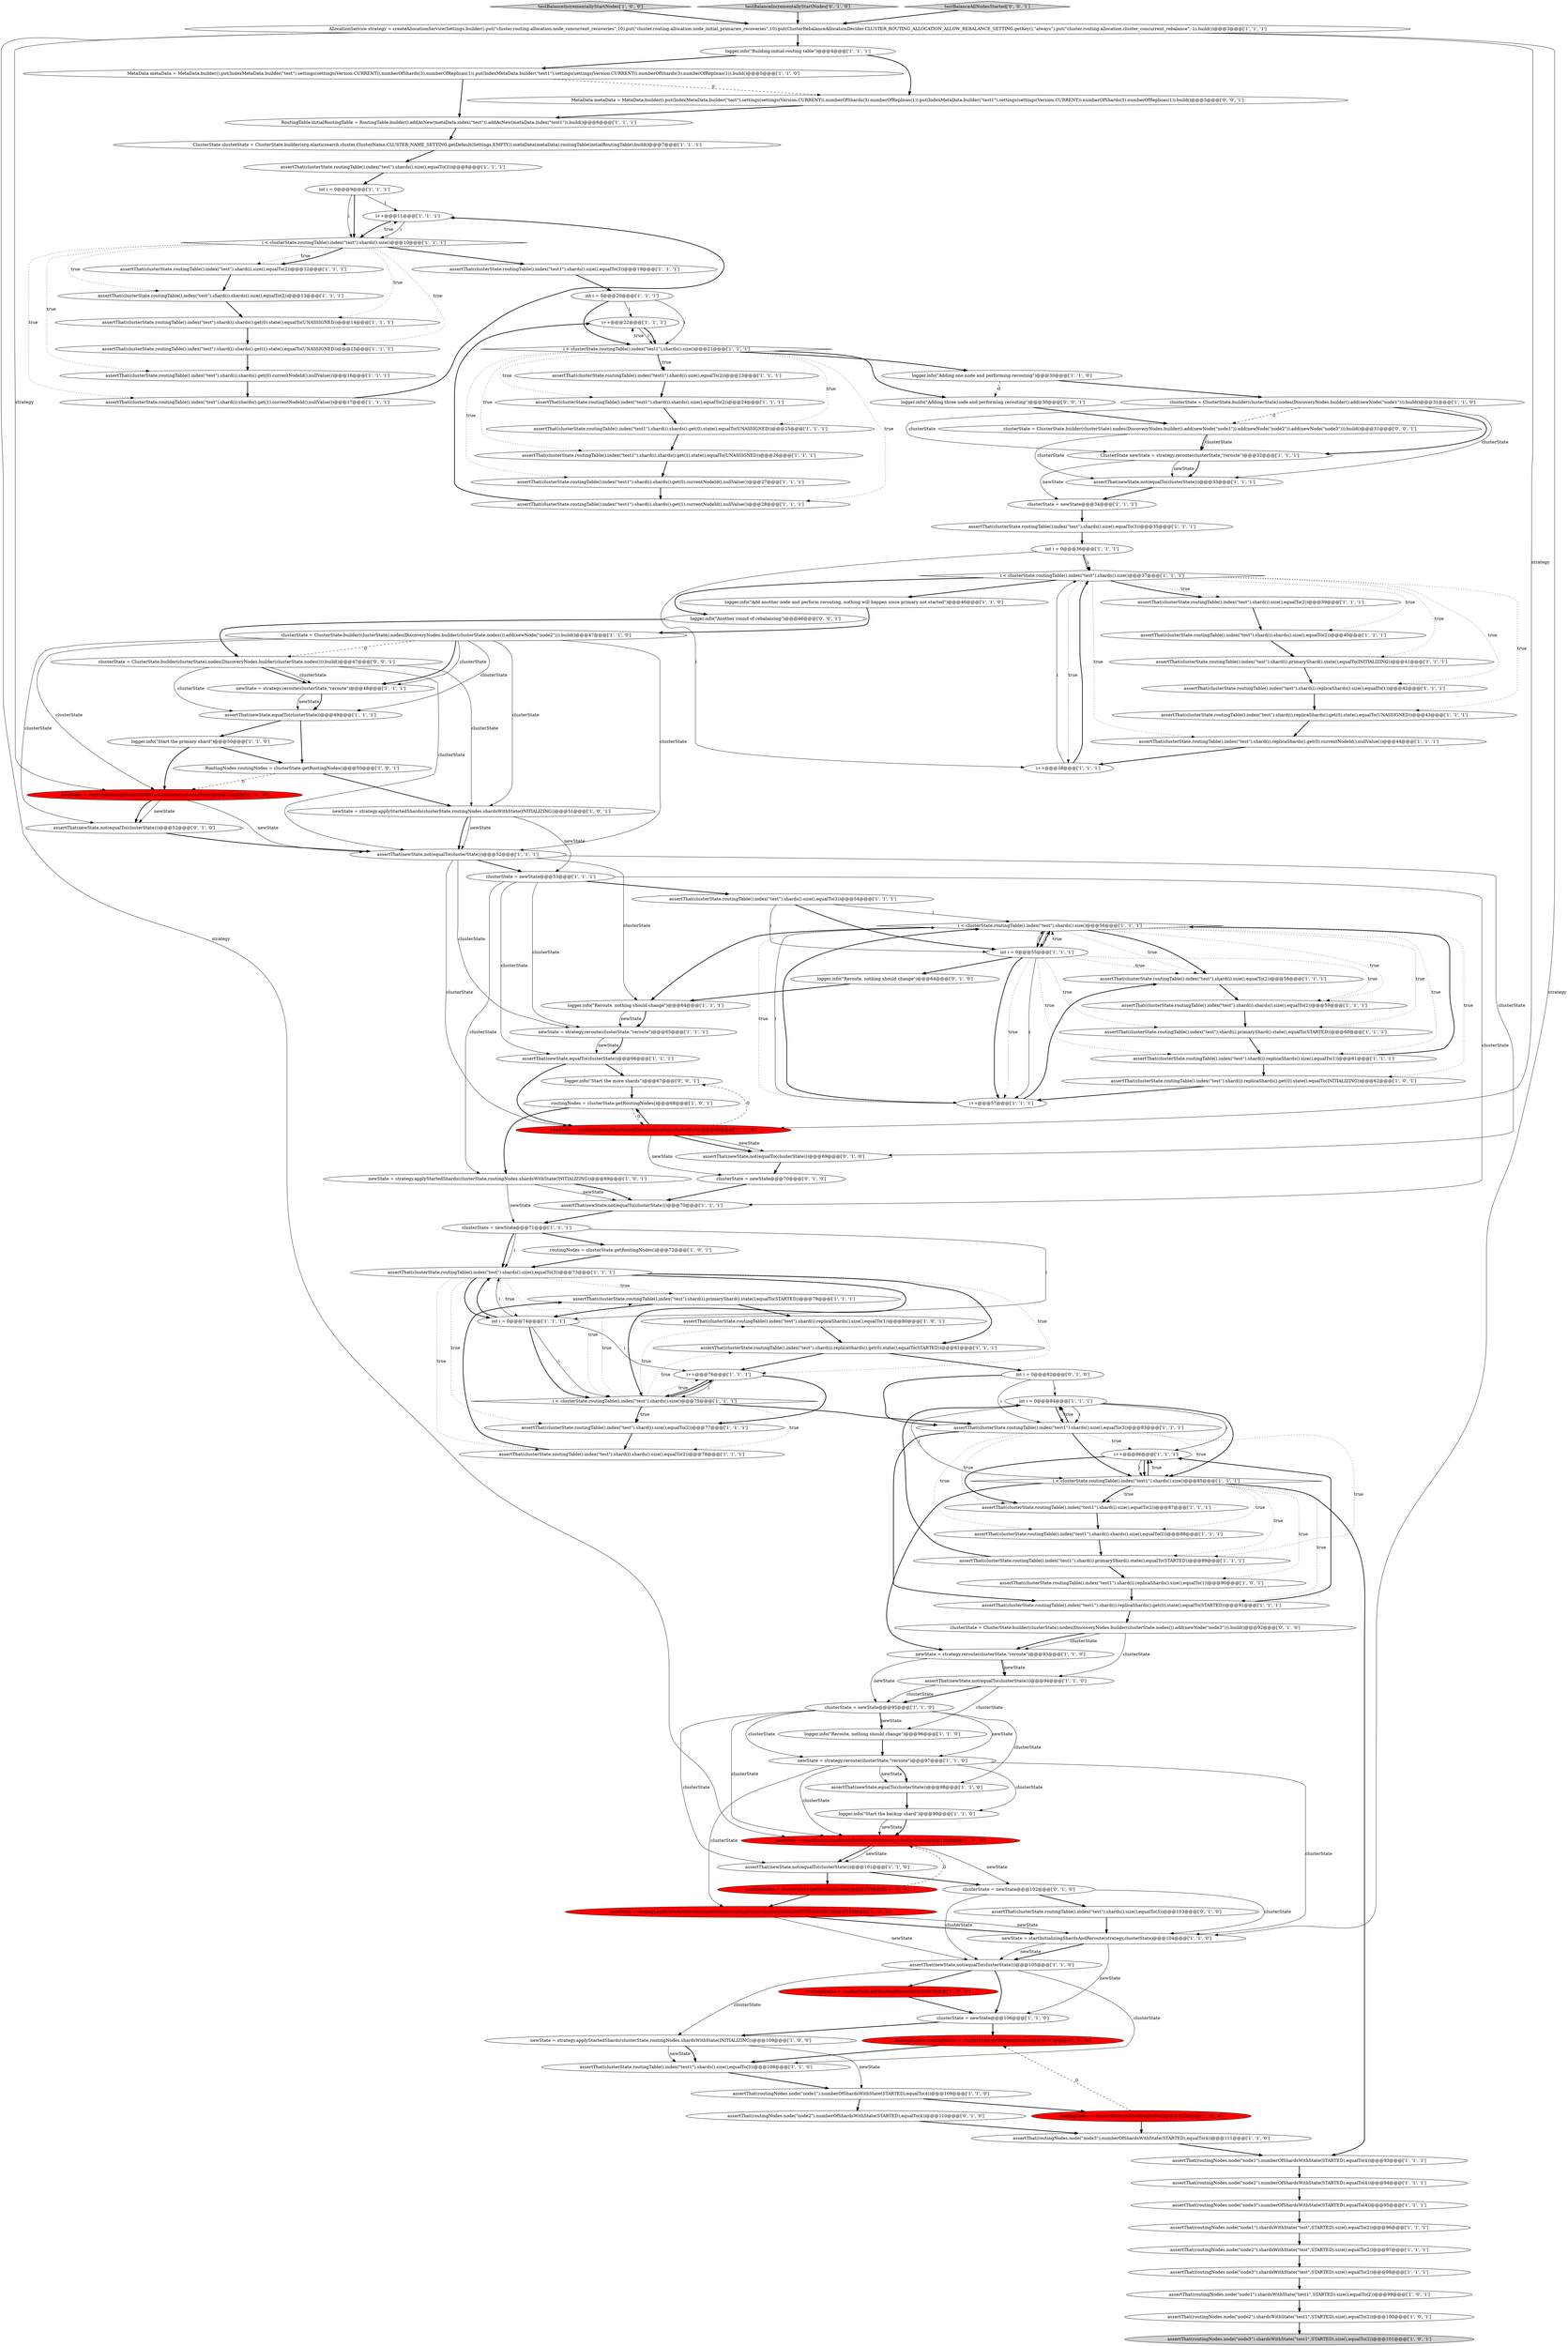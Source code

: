 digraph {
3 [style = filled, label = "i++@@@22@@@['1', '1', '1']", fillcolor = white, shape = ellipse image = "AAA0AAABBB1BBB"];
8 [style = filled, label = "assertThat(clusterState.routingTable().index(\"test1\").shard(i).size(),equalTo(2))@@@87@@@['1', '1', '1']", fillcolor = white, shape = ellipse image = "AAA0AAABBB1BBB"];
109 [style = filled, label = "assertThat(clusterState.routingTable().index(\"test1\").shards().size(),equalTo(3))@@@108@@@['1', '1', '0']", fillcolor = white, shape = ellipse image = "AAA0AAABBB1BBB"];
89 [style = filled, label = "logger.info(\"Reroute, nothing should change\")@@@64@@@['1', '1', '1']", fillcolor = white, shape = ellipse image = "AAA0AAABBB1BBB"];
68 [style = filled, label = "assertThat(clusterState.routingTable().index(\"test\").shards().size(),equalTo(3))@@@8@@@['1', '1', '1']", fillcolor = white, shape = ellipse image = "AAA0AAABBB1BBB"];
63 [style = filled, label = "assertThat(clusterState.routingTable().index(\"test1\").shard(i).shards().size(),equalTo(2))@@@88@@@['1', '1', '1']", fillcolor = white, shape = ellipse image = "AAA0AAABBB1BBB"];
28 [style = filled, label = "assertThat(clusterState.routingTable().index(\"test\").shard(i).primaryShard().state(),equalTo(STARTED))@@@79@@@['1', '1', '1']", fillcolor = white, shape = ellipse image = "AAA0AAABBB1BBB"];
70 [style = filled, label = "assertThat(routingNodes.node(\"node3\").numberOfShardsWithState(STARTED),equalTo(4))@@@111@@@['1', '1', '0']", fillcolor = white, shape = ellipse image = "AAA0AAABBB1BBB"];
79 [style = filled, label = "assertThat(clusterState.routingTable().index(\"test1\").shard(i).shards().get(0).currentNodeId(),nullValue())@@@27@@@['1', '1', '1']", fillcolor = white, shape = ellipse image = "AAA0AAABBB1BBB"];
87 [style = filled, label = "assertThat(routingNodes.node(\"node2\").shardsWithState(\"test\",STARTED).size(),equalTo(2))@@@97@@@['1', '1', '1']", fillcolor = white, shape = ellipse image = "AAA0AAABBB1BBB"];
82 [style = filled, label = "clusterState = ClusterState.builder(clusterState).nodes(DiscoveryNodes.builder(clusterState.nodes()).add(newNode(\"node2\"))).build()@@@47@@@['1', '1', '0']", fillcolor = white, shape = ellipse image = "AAA0AAABBB1BBB"];
47 [style = filled, label = "i < clusterState.routingTable().index(\"test1\").shards().size()@@@21@@@['1', '1', '1']", fillcolor = white, shape = diamond image = "AAA0AAABBB1BBB"];
49 [style = filled, label = "assertThat(clusterState.routingTable().index(\"test\").shard(i).size(),equalTo(2))@@@58@@@['1', '1', '1']", fillcolor = white, shape = ellipse image = "AAA0AAABBB1BBB"];
18 [style = filled, label = "newState = strategy.reroute(clusterState,\"reroute\")@@@48@@@['1', '1', '1']", fillcolor = white, shape = ellipse image = "AAA0AAABBB1BBB"];
88 [style = filled, label = "AllocationService strategy = createAllocationService(Settings.builder().put(\"cluster.routing.allocation.node_concurrent_recoveries\",10).put(\"cluster.routing.allocation.node_initial_primaries_recoveries\",10).put(ClusterRebalanceAllocationDecider.CLUSTER_ROUTING_ALLOCATION_ALLOW_REBALANCE_SETTING.getKey(),\"always\").put(\"cluster.routing.allocation.cluster_concurrent_rebalance\",-1).build())@@@3@@@['1', '1', '1']", fillcolor = white, shape = ellipse image = "AAA0AAABBB1BBB"];
129 [style = filled, label = "logger.info(\"Adding three node and performing rerouting\")@@@30@@@['0', '0', '1']", fillcolor = white, shape = ellipse image = "AAA0AAABBB3BBB"];
24 [style = filled, label = "RoutingTable initialRoutingTable = RoutingTable.builder().addAsNew(metaData.index(\"test\")).addAsNew(metaData.index(\"test1\")).build()@@@6@@@['1', '1', '1']", fillcolor = white, shape = ellipse image = "AAA0AAABBB1BBB"];
113 [style = filled, label = "assertThat(clusterState.routingTable().index(\"test1\").shard(i).replicaShards().get(0).state(),equalTo(STARTED))@@@91@@@['1', '1', '1']", fillcolor = white, shape = ellipse image = "AAA0AAABBB1BBB"];
115 [style = filled, label = "assertThat(clusterState.routingTable().index(\"test\").shards().size(),equalTo(3))@@@103@@@['0', '1', '0']", fillcolor = white, shape = ellipse image = "AAA0AAABBB2BBB"];
11 [style = filled, label = "testBalanceIncrementallyStartNodes['1', '0', '0']", fillcolor = lightgray, shape = diamond image = "AAA0AAABBB1BBB"];
121 [style = filled, label = "int i = 0@@@82@@@['0', '1', '0']", fillcolor = white, shape = ellipse image = "AAA0AAABBB2BBB"];
127 [style = filled, label = "MetaData metaData = MetaData.builder().put(IndexMetaData.builder(\"test\").settings(settings(Version.CURRENT)).numberOfShards(3).numberOfReplicas(1)).put(IndexMetaData.builder(\"test1\").settings(settings(Version.CURRENT)).numberOfShards(3).numberOfReplicas(1)).build()@@@5@@@['0', '0', '1']", fillcolor = white, shape = ellipse image = "AAA0AAABBB3BBB"];
67 [style = filled, label = "i < clusterState.routingTable().index(\"test\").shards().size()@@@37@@@['1', '1', '1']", fillcolor = white, shape = diamond image = "AAA0AAABBB1BBB"];
117 [style = filled, label = "clusterState = ClusterState.builder(clusterState).nodes(DiscoveryNodes.builder(clusterState.nodes()).add(newNode(\"node3\"))).build()@@@92@@@['0', '1', '0']", fillcolor = white, shape = ellipse image = "AAA0AAABBB2BBB"];
76 [style = filled, label = "RoutingNodes routingNodes = clusterState.getRoutingNodes()@@@50@@@['1', '0', '1']", fillcolor = white, shape = ellipse image = "AAA0AAABBB1BBB"];
61 [style = filled, label = "clusterState = newState@@@34@@@['1', '1', '1']", fillcolor = white, shape = ellipse image = "AAA0AAABBB1BBB"];
83 [style = filled, label = "assertThat(clusterState.routingTable().index(\"test\").shard(i).replicaShards().get(0).currentNodeId(),nullValue())@@@44@@@['1', '1', '1']", fillcolor = white, shape = ellipse image = "AAA0AAABBB1BBB"];
81 [style = filled, label = "assertThat(routingNodes.node(\"node3\").shardsWithState(\"test1\",STARTED).size(),equalTo(2))@@@101@@@['1', '0', '1']", fillcolor = lightgray, shape = ellipse image = "AAA0AAABBB1BBB"];
53 [style = filled, label = "assertThat(newState,not(equalTo(clusterState)))@@@33@@@['1', '1', '1']", fillcolor = white, shape = ellipse image = "AAA0AAABBB1BBB"];
14 [style = filled, label = "assertThat(clusterState.routingTable().index(\"test\").shard(i).replicaShards().get(0).state(),equalTo(STARTED))@@@81@@@['1', '1', '1']", fillcolor = white, shape = ellipse image = "AAA0AAABBB1BBB"];
119 [style = filled, label = "assertThat(newState,not(equalTo(clusterState)))@@@52@@@['0', '1', '0']", fillcolor = white, shape = ellipse image = "AAA0AAABBB2BBB"];
26 [style = filled, label = "newState = strategy.reroute(clusterState,\"reroute\")@@@97@@@['1', '1', '0']", fillcolor = white, shape = ellipse image = "AAA0AAABBB1BBB"];
123 [style = filled, label = "logger.info(\"Reroute, nothing should change\")@@@64@@@['0', '1', '0']", fillcolor = white, shape = ellipse image = "AAA0AAABBB2BBB"];
65 [style = filled, label = "routingNodes = clusterState.getRoutingNodes()@@@107@@@['1', '0', '0']", fillcolor = red, shape = ellipse image = "AAA1AAABBB1BBB"];
92 [style = filled, label = "assertThat(routingNodes.node(\"node1\").shardsWithState(\"test\",STARTED).size(),equalTo(2))@@@96@@@['1', '1', '1']", fillcolor = white, shape = ellipse image = "AAA0AAABBB1BBB"];
60 [style = filled, label = "routingNodes = clusterState.getRoutingNodes()@@@68@@@['1', '0', '1']", fillcolor = white, shape = ellipse image = "AAA0AAABBB1BBB"];
39 [style = filled, label = "newState = strategy.applyStartedShards(clusterState,routingNodes.shardsWithState(INITIALIZING))@@@104@@@['1', '0', '0']", fillcolor = red, shape = ellipse image = "AAA1AAABBB1BBB"];
36 [style = filled, label = "assertThat(newState,not(equalTo(clusterState)))@@@101@@@['1', '1', '0']", fillcolor = white, shape = ellipse image = "AAA0AAABBB1BBB"];
96 [style = filled, label = "newState = startInitializingShardsAndReroute(strategy,clusterState)@@@104@@@['1', '1', '0']", fillcolor = white, shape = ellipse image = "AAA0AAABBB1BBB"];
5 [style = filled, label = "i++@@@86@@@['1', '1', '1']", fillcolor = white, shape = ellipse image = "AAA0AAABBB1BBB"];
12 [style = filled, label = "assertThat(routingNodes.node(\"node2\").numberOfShardsWithState(STARTED),equalTo(4))@@@94@@@['1', '1', '1']", fillcolor = white, shape = ellipse image = "AAA0AAABBB1BBB"];
106 [style = filled, label = "i++@@@11@@@['1', '1', '1']", fillcolor = white, shape = ellipse image = "AAA0AAABBB1BBB"];
59 [style = filled, label = "assertThat(clusterState.routingTable().index(\"test\").shard(i).primaryShard().state(),equalTo(STARTED))@@@60@@@['1', '1', '1']", fillcolor = white, shape = ellipse image = "AAA0AAABBB1BBB"];
64 [style = filled, label = "assertThat(clusterState.routingTable().index(\"test\").shard(i).shards().size(),equalTo(2))@@@13@@@['1', '1', '1']", fillcolor = white, shape = ellipse image = "AAA0AAABBB1BBB"];
73 [style = filled, label = "assertThat(clusterState.routingTable().index(\"test\").shard(i).shards().size(),equalTo(2))@@@59@@@['1', '1', '1']", fillcolor = white, shape = ellipse image = "AAA0AAABBB1BBB"];
9 [style = filled, label = "clusterState = newState@@@106@@@['1', '1', '0']", fillcolor = white, shape = ellipse image = "AAA0AAABBB1BBB"];
29 [style = filled, label = "assertThat(clusterState.routingTable().index(\"test1\").shard(i).primaryShard().state(),equalTo(STARTED))@@@89@@@['1', '1', '1']", fillcolor = white, shape = ellipse image = "AAA0AAABBB1BBB"];
41 [style = filled, label = "assertThat(newState,not(equalTo(clusterState)))@@@70@@@['1', '1', '1']", fillcolor = white, shape = ellipse image = "AAA0AAABBB1BBB"];
10 [style = filled, label = "assertThat(newState,equalTo(clusterState))@@@98@@@['1', '1', '0']", fillcolor = white, shape = ellipse image = "AAA0AAABBB1BBB"];
20 [style = filled, label = "newState = strategy.reroute(clusterState,\"reroute\")@@@65@@@['1', '1', '1']", fillcolor = white, shape = ellipse image = "AAA0AAABBB1BBB"];
31 [style = filled, label = "i++@@@38@@@['1', '1', '1']", fillcolor = white, shape = ellipse image = "AAA0AAABBB1BBB"];
107 [style = filled, label = "assertThat(routingNodes.node(\"node1\").numberOfShardsWithState(STARTED),equalTo(4))@@@93@@@['1', '1', '1']", fillcolor = white, shape = ellipse image = "AAA0AAABBB1BBB"];
6 [style = filled, label = "assertThat(routingNodes.node(\"node1\").shardsWithState(\"test1\",STARTED).size(),equalTo(2))@@@99@@@['1', '0', '1']", fillcolor = white, shape = ellipse image = "AAA0AAABBB1BBB"];
32 [style = filled, label = "i++@@@57@@@['1', '1', '1']", fillcolor = white, shape = ellipse image = "AAA0AAABBB1BBB"];
21 [style = filled, label = "assertThat(clusterState.routingTable().index(\"test\").shard(i).shards().get(0).currentNodeId(),nullValue())@@@16@@@['1', '1', '1']", fillcolor = white, shape = ellipse image = "AAA0AAABBB1BBB"];
101 [style = filled, label = "i++@@@76@@@['1', '1', '1']", fillcolor = white, shape = ellipse image = "AAA0AAABBB1BBB"];
48 [style = filled, label = "ClusterState clusterState = ClusterState.builder(org.elasticsearch.cluster.ClusterName.CLUSTER_NAME_SETTING.getDefault(Settings.EMPTY)).metaData(metaData).routingTable(initialRoutingTable).build()@@@7@@@['1', '1', '1']", fillcolor = white, shape = ellipse image = "AAA0AAABBB1BBB"];
114 [style = filled, label = "assertThat(clusterState.routingTable().index(\"test\").shard(i).replicaShards().get(0).state(),equalTo(INITIALIZING))@@@62@@@['1', '0', '1']", fillcolor = white, shape = ellipse image = "AAA0AAABBB1BBB"];
74 [style = filled, label = "newState = strategy.applyStartedShards(clusterState,routingNodes.shardsWithState(INITIALIZING))@@@69@@@['1', '0', '1']", fillcolor = white, shape = ellipse image = "AAA0AAABBB1BBB"];
110 [style = filled, label = "assertThat(newState,equalTo(clusterState))@@@66@@@['1', '1', '1']", fillcolor = white, shape = ellipse image = "AAA0AAABBB1BBB"];
91 [style = filled, label = "assertThat(clusterState.routingTable().index(\"test1\").shard(i).shards().size(),equalTo(2))@@@24@@@['1', '1', '1']", fillcolor = white, shape = ellipse image = "AAA0AAABBB1BBB"];
124 [style = filled, label = "assertThat(routingNodes.node(\"node2\").numberOfShardsWithState(STARTED),equalTo(4))@@@110@@@['0', '1', '0']", fillcolor = white, shape = ellipse image = "AAA0AAABBB2BBB"];
98 [style = filled, label = "assertThat(clusterState.routingTable().index(\"test1\").shard(i).shards().get(1).state(),equalTo(UNASSIGNED))@@@26@@@['1', '1', '1']", fillcolor = white, shape = ellipse image = "AAA0AAABBB1BBB"];
120 [style = filled, label = "testBalanceIncrementallyStartNodes['0', '1', '0']", fillcolor = lightgray, shape = diamond image = "AAA0AAABBB2BBB"];
86 [style = filled, label = "assertThat(clusterState.routingTable().index(\"test\").shard(i).replicaShards().size(),equalTo(1))@@@80@@@['1', '0', '1']", fillcolor = white, shape = ellipse image = "AAA0AAABBB1BBB"];
128 [style = filled, label = "clusterState = ClusterState.builder(clusterState).nodes(DiscoveryNodes.builder(clusterState.nodes())).build()@@@47@@@['0', '0', '1']", fillcolor = white, shape = ellipse image = "AAA0AAABBB3BBB"];
133 [style = filled, label = "clusterState = ClusterState.builder(clusterState).nodes(DiscoveryNodes.builder().add(newNode(\"node1\")).add(newNode(\"node2\")).add(newNode(\"node3\"))).build()@@@31@@@['0', '0', '1']", fillcolor = white, shape = ellipse image = "AAA0AAABBB3BBB"];
78 [style = filled, label = "assertThat(clusterState.routingTable().index(\"test1\").shards().size(),equalTo(3))@@@19@@@['1', '1', '1']", fillcolor = white, shape = ellipse image = "AAA0AAABBB1BBB"];
22 [style = filled, label = "assertThat(clusterState.routingTable().index(\"test\").shard(i).primaryShard().state(),equalTo(INITIALIZING))@@@41@@@['1', '1', '1']", fillcolor = white, shape = ellipse image = "AAA0AAABBB1BBB"];
55 [style = filled, label = "clusterState = newState@@@71@@@['1', '1', '1']", fillcolor = white, shape = ellipse image = "AAA0AAABBB1BBB"];
2 [style = filled, label = "assertThat(clusterState.routingTable().index(\"test\").shard(i).shards().get(0).state(),equalTo(UNASSIGNED))@@@14@@@['1', '1', '1']", fillcolor = white, shape = ellipse image = "AAA0AAABBB1BBB"];
100 [style = filled, label = "i < clusterState.routingTable().index(\"test1\").shards().size()@@@85@@@['1', '1', '1']", fillcolor = white, shape = diamond image = "AAA0AAABBB1BBB"];
102 [style = filled, label = "routingNodes = clusterState.getRoutingNodes()@@@103@@@['1', '0', '0']", fillcolor = red, shape = ellipse image = "AAA1AAABBB1BBB"];
122 [style = filled, label = "assertThat(newState,not(equalTo(clusterState)))@@@69@@@['0', '1', '0']", fillcolor = white, shape = ellipse image = "AAA0AAABBB2BBB"];
56 [style = filled, label = "assertThat(clusterState.routingTable().index(\"test\").shard(i).replicaShards().get(0).state(),equalTo(UNASSIGNED))@@@43@@@['1', '1', '1']", fillcolor = white, shape = ellipse image = "AAA0AAABBB1BBB"];
25 [style = filled, label = "ClusterState newState = strategy.reroute(clusterState,\"reroute\")@@@32@@@['1', '1', '1']", fillcolor = white, shape = ellipse image = "AAA0AAABBB1BBB"];
94 [style = filled, label = "logger.info(\"Start the primary shard\")@@@50@@@['1', '1', '0']", fillcolor = white, shape = ellipse image = "AAA0AAABBB1BBB"];
108 [style = filled, label = "assertThat(clusterState.routingTable().index(\"test\").shard(i).shards().size(),equalTo(2))@@@40@@@['1', '1', '1']", fillcolor = white, shape = ellipse image = "AAA0AAABBB1BBB"];
130 [style = filled, label = "logger.info(\"Another round of rebalancing\")@@@46@@@['0', '0', '1']", fillcolor = white, shape = ellipse image = "AAA0AAABBB3BBB"];
69 [style = filled, label = "clusterState = newState@@@95@@@['1', '1', '0']", fillcolor = white, shape = ellipse image = "AAA0AAABBB1BBB"];
85 [style = filled, label = "newState = strategy.applyStartedShards(clusterState,routingNodes.shardsWithState(INITIALIZING))@@@51@@@['1', '0', '1']", fillcolor = white, shape = ellipse image = "AAA0AAABBB1BBB"];
30 [style = filled, label = "assertThat(routingNodes.node(\"node3\").numberOfShardsWithState(STARTED),equalTo(4))@@@95@@@['1', '1', '1']", fillcolor = white, shape = ellipse image = "AAA0AAABBB1BBB"];
77 [style = filled, label = "int i = 0@@@36@@@['1', '1', '1']", fillcolor = white, shape = ellipse image = "AAA0AAABBB1BBB"];
80 [style = filled, label = "assertThat(clusterState.routingTable().index(\"test\").shards().size(),equalTo(3))@@@73@@@['1', '1', '1']", fillcolor = white, shape = ellipse image = "AAA0AAABBB1BBB"];
131 [style = filled, label = "logger.info(\"Start the more shards\")@@@67@@@['0', '0', '1']", fillcolor = white, shape = ellipse image = "AAA0AAABBB3BBB"];
15 [style = filled, label = "routingNodes = clusterState.getRoutingNodes()@@@72@@@['1', '0', '1']", fillcolor = white, shape = ellipse image = "AAA0AAABBB1BBB"];
99 [style = filled, label = "MetaData metaData = MetaData.builder().put(IndexMetaData.builder(\"test\").settings(settings(Version.CURRENT)).numberOfShards(3).numberOfReplicas(1)).put(IndexMetaData.builder(\"test1\").settings(settings(Version.CURRENT)).numberOfShards(3).numberOfReplicas(1)).build()@@@5@@@['1', '1', '0']", fillcolor = white, shape = ellipse image = "AAA0AAABBB1BBB"];
7 [style = filled, label = "logger.info(\"Start the backup shard\")@@@99@@@['1', '1', '0']", fillcolor = white, shape = ellipse image = "AAA0AAABBB1BBB"];
57 [style = filled, label = "assertThat(newState,equalTo(clusterState))@@@49@@@['1', '1', '1']", fillcolor = white, shape = ellipse image = "AAA0AAABBB1BBB"];
45 [style = filled, label = "assertThat(clusterState.routingTable().index(\"test\").shard(i).replicaShards().size(),equalTo(1))@@@42@@@['1', '1', '1']", fillcolor = white, shape = ellipse image = "AAA0AAABBB1BBB"];
126 [style = filled, label = "clusterState = newState@@@102@@@['0', '1', '0']", fillcolor = white, shape = ellipse image = "AAA0AAABBB2BBB"];
132 [style = filled, label = "testBalanceAllNodesStarted['0', '0', '1']", fillcolor = lightgray, shape = diamond image = "AAA0AAABBB3BBB"];
50 [style = filled, label = "int i = 0@@@84@@@['1', '1', '1']", fillcolor = white, shape = ellipse image = "AAA0AAABBB1BBB"];
103 [style = filled, label = "int i = 0@@@74@@@['1', '1', '1']", fillcolor = white, shape = ellipse image = "AAA0AAABBB1BBB"];
95 [style = filled, label = "assertThat(clusterState.routingTable().index(\"test1\").shard(i).replicaShards().size(),equalTo(1))@@@90@@@['1', '0', '1']", fillcolor = white, shape = ellipse image = "AAA0AAABBB1BBB"];
13 [style = filled, label = "assertThat(routingNodes.node(\"node2\").shardsWithState(\"test1\",STARTED).size(),equalTo(2))@@@100@@@['1', '0', '1']", fillcolor = white, shape = ellipse image = "AAA0AAABBB1BBB"];
4 [style = filled, label = "logger.info(\"Reroute, nothing should change\")@@@96@@@['1', '1', '0']", fillcolor = white, shape = ellipse image = "AAA0AAABBB1BBB"];
112 [style = filled, label = "assertThat(newState,not(equalTo(clusterState)))@@@52@@@['1', '1', '1']", fillcolor = white, shape = ellipse image = "AAA0AAABBB1BBB"];
0 [style = filled, label = "assertThat(clusterState.routingTable().index(\"test\").shard(i).size(),equalTo(2))@@@12@@@['1', '1', '1']", fillcolor = white, shape = ellipse image = "AAA0AAABBB1BBB"];
116 [style = filled, label = "newState = startInitializingShardsAndReroute(strategy,clusterState)@@@51@@@['0', '1', '0']", fillcolor = red, shape = ellipse image = "AAA1AAABBB2BBB"];
38 [style = filled, label = "assertThat(clusterState.routingTable().index(\"test\").shard(i).shards().size(),equalTo(2))@@@78@@@['1', '1', '1']", fillcolor = white, shape = ellipse image = "AAA0AAABBB1BBB"];
111 [style = filled, label = "assertThat(clusterState.routingTable().index(\"test1\").shards().size(),equalTo(3))@@@83@@@['1', '1', '1']", fillcolor = white, shape = ellipse image = "AAA0AAABBB1BBB"];
44 [style = filled, label = "assertThat(clusterState.routingTable().index(\"test1\").shard(i).shards().get(0).state(),equalTo(UNASSIGNED))@@@25@@@['1', '1', '1']", fillcolor = white, shape = ellipse image = "AAA0AAABBB1BBB"];
72 [style = filled, label = "assertThat(newState,not(equalTo(clusterState)))@@@94@@@['1', '1', '0']", fillcolor = white, shape = ellipse image = "AAA0AAABBB1BBB"];
75 [style = filled, label = "assertThat(clusterState.routingTable().index(\"test\").shard(i).size(),equalTo(2))@@@77@@@['1', '1', '1']", fillcolor = white, shape = ellipse image = "AAA0AAABBB1BBB"];
104 [style = filled, label = "clusterState = newState@@@53@@@['1', '1', '1']", fillcolor = white, shape = ellipse image = "AAA0AAABBB1BBB"];
34 [style = filled, label = "logger.info(\"Building initial routing table\")@@@4@@@['1', '1', '1']", fillcolor = white, shape = ellipse image = "AAA0AAABBB1BBB"];
84 [style = filled, label = "newState = strategy.reroute(clusterState,\"reroute\")@@@93@@@['1', '1', '0']", fillcolor = white, shape = ellipse image = "AAA0AAABBB1BBB"];
118 [style = filled, label = "RoutingNodes routingNodes = clusterState.getRoutingNodes()@@@107@@@['0', '1', '0']", fillcolor = red, shape = ellipse image = "AAA1AAABBB2BBB"];
90 [style = filled, label = "newState = startInitializingShardsAndReroute(strategy,clusterState)@@@100@@@['1', '1', '0']", fillcolor = red, shape = ellipse image = "AAA1AAABBB1BBB"];
52 [style = filled, label = "assertThat(newState,not(equalTo(clusterState)))@@@105@@@['1', '1', '0']", fillcolor = white, shape = ellipse image = "AAA0AAABBB1BBB"];
37 [style = filled, label = "assertThat(clusterState.routingTable().index(\"test\").shards().size(),equalTo(3))@@@54@@@['1', '1', '1']", fillcolor = white, shape = ellipse image = "AAA0AAABBB1BBB"];
105 [style = filled, label = "clusterState = ClusterState.builder(clusterState).nodes(DiscoveryNodes.builder().add(newNode(\"node1\"))).build()@@@31@@@['1', '1', '0']", fillcolor = white, shape = ellipse image = "AAA0AAABBB1BBB"];
93 [style = filled, label = "logger.info(\"Adding one node and performing rerouting\")@@@30@@@['1', '1', '0']", fillcolor = white, shape = ellipse image = "AAA0AAABBB1BBB"];
51 [style = filled, label = "assertThat(routingNodes.node(\"node3\").shardsWithState(\"test\",STARTED).size(),equalTo(2))@@@98@@@['1', '1', '1']", fillcolor = white, shape = ellipse image = "AAA0AAABBB1BBB"];
35 [style = filled, label = "assertThat(clusterState.routingTable().index(\"test1\").shard(i).size(),equalTo(2))@@@23@@@['1', '1', '1']", fillcolor = white, shape = ellipse image = "AAA0AAABBB1BBB"];
43 [style = filled, label = "i < clusterState.routingTable().index(\"test\").shards().size()@@@56@@@['1', '1', '1']", fillcolor = white, shape = diamond image = "AAA0AAABBB1BBB"];
46 [style = filled, label = "int i = 0@@@20@@@['1', '1', '1']", fillcolor = white, shape = ellipse image = "AAA0AAABBB1BBB"];
40 [style = filled, label = "assertThat(clusterState.routingTable().index(\"test1\").shard(i).shards().get(1).currentNodeId(),nullValue())@@@28@@@['1', '1', '1']", fillcolor = white, shape = ellipse image = "AAA0AAABBB1BBB"];
62 [style = filled, label = "assertThat(clusterState.routingTable().index(\"test\").shard(i).shards().get(1).state(),equalTo(UNASSIGNED))@@@15@@@['1', '1', '1']", fillcolor = white, shape = ellipse image = "AAA0AAABBB1BBB"];
27 [style = filled, label = "assertThat(clusterState.routingTable().index(\"test\").shard(i).replicaShards().size(),equalTo(1))@@@61@@@['1', '1', '1']", fillcolor = white, shape = ellipse image = "AAA0AAABBB1BBB"];
97 [style = filled, label = "routingNodes = clusterState.getRoutingNodes()@@@112@@@['1', '0', '0']", fillcolor = red, shape = ellipse image = "AAA1AAABBB1BBB"];
19 [style = filled, label = "assertThat(clusterState.routingTable().index(\"test\").shard(i).shards().get(1).currentNodeId(),nullValue())@@@17@@@['1', '1', '1']", fillcolor = white, shape = ellipse image = "AAA0AAABBB1BBB"];
33 [style = filled, label = "newState = strategy.applyStartedShards(clusterState,routingNodes.shardsWithState(INITIALIZING))@@@109@@@['1', '0', '0']", fillcolor = white, shape = ellipse image = "AAA0AAABBB1BBB"];
66 [style = filled, label = "int i = 0@@@9@@@['1', '1', '1']", fillcolor = white, shape = ellipse image = "AAA0AAABBB1BBB"];
1 [style = filled, label = "i < clusterState.routingTable().index(\"test\").shards().size()@@@10@@@['1', '1', '1']", fillcolor = white, shape = diamond image = "AAA0AAABBB1BBB"];
125 [style = filled, label = "clusterState = newState@@@70@@@['0', '1', '0']", fillcolor = white, shape = ellipse image = "AAA0AAABBB2BBB"];
42 [style = filled, label = "assertThat(clusterState.routingTable().index(\"test\").shard(i).size(),equalTo(2))@@@39@@@['1', '1', '1']", fillcolor = white, shape = ellipse image = "AAA0AAABBB1BBB"];
17 [style = filled, label = "i < clusterState.routingTable().index(\"test\").shards().size()@@@75@@@['1', '1', '1']", fillcolor = white, shape = diamond image = "AAA0AAABBB1BBB"];
16 [style = filled, label = "assertThat(routingNodes.node(\"node1\").numberOfShardsWithState(STARTED),equalTo(4))@@@109@@@['1', '1', '0']", fillcolor = white, shape = ellipse image = "AAA0AAABBB1BBB"];
58 [style = filled, label = "assertThat(clusterState.routingTable().index(\"test\").shards().size(),equalTo(3))@@@35@@@['1', '1', '1']", fillcolor = white, shape = ellipse image = "AAA0AAABBB1BBB"];
54 [style = filled, label = "newState = startInitializingShardsAndReroute(strategy,clusterState)@@@68@@@['1', '1', '0']", fillcolor = red, shape = ellipse image = "AAA1AAABBB1BBB"];
23 [style = filled, label = "int i = 0@@@55@@@['1', '1', '1']", fillcolor = white, shape = ellipse image = "AAA0AAABBB1BBB"];
71 [style = filled, label = "logger.info(\"Add another node and perform rerouting, nothing will happen since primary not started\")@@@46@@@['1', '1', '0']", fillcolor = white, shape = ellipse image = "AAA0AAABBB1BBB"];
47->129 [style = bold, label=""];
94->76 [style = bold, label=""];
67->22 [style = dotted, label="true"];
47->93 [style = bold, label=""];
94->116 [style = bold, label=""];
14->101 [style = bold, label=""];
100->84 [style = bold, label=""];
104->74 [style = solid, label="clusterState"];
111->29 [style = dotted, label="true"];
5->100 [style = solid, label="i"];
50->111 [style = solid, label="i"];
26->10 [style = bold, label=""];
111->100 [style = dotted, label="true"];
128->18 [style = bold, label=""];
23->59 [style = dotted, label="true"];
80->103 [style = bold, label=""];
8->63 [style = bold, label=""];
55->103 [style = solid, label="i"];
93->129 [style = dashed, label="0"];
69->4 [style = bold, label=""];
68->66 [style = bold, label=""];
97->70 [style = bold, label=""];
69->4 [style = solid, label="newState"];
25->53 [style = bold, label=""];
15->80 [style = bold, label=""];
72->4 [style = solid, label="clusterState"];
75->38 [style = bold, label=""];
69->26 [style = solid, label="newState"];
88->90 [style = solid, label="strategy"];
1->21 [style = dotted, label="true"];
47->98 [style = dotted, label="true"];
67->71 [style = bold, label=""];
67->31 [style = dotted, label="true"];
74->41 [style = solid, label="newState"];
91->44 [style = bold, label=""];
100->63 [style = dotted, label="true"];
29->95 [style = bold, label=""];
43->23 [style = bold, label=""];
130->128 [style = bold, label=""];
100->107 [style = bold, label=""];
105->53 [style = solid, label="clusterState"];
92->87 [style = bold, label=""];
26->90 [style = solid, label="clusterState"];
99->127 [style = dashed, label="0"];
1->64 [style = dotted, label="true"];
118->109 [style = bold, label=""];
115->96 [style = bold, label=""];
54->131 [style = dashed, label="0"];
56->83 [style = bold, label=""];
1->78 [style = bold, label=""];
119->112 [style = bold, label=""];
2->62 [style = bold, label=""];
74->55 [style = solid, label="newState"];
88->96 [style = solid, label="strategy"];
65->9 [style = bold, label=""];
69->26 [style = solid, label="clusterState"];
37->43 [style = solid, label="i"];
85->112 [style = bold, label=""];
82->18 [style = bold, label=""];
47->91 [style = dotted, label="true"];
16->124 [style = bold, label=""];
100->8 [style = dotted, label="true"];
70->107 [style = bold, label=""];
1->0 [style = dotted, label="true"];
1->106 [style = dotted, label="true"];
112->89 [style = solid, label="clusterState"];
101->17 [style = bold, label=""];
25->53 [style = solid, label="newState"];
80->75 [style = dotted, label="true"];
55->80 [style = bold, label=""];
97->118 [style = dashed, label="0"];
103->101 [style = solid, label="i"];
109->16 [style = bold, label=""];
42->108 [style = bold, label=""];
20->110 [style = solid, label="newState"];
77->67 [style = solid, label="i"];
128->85 [style = solid, label="clusterState"];
17->38 [style = dotted, label="true"];
117->72 [style = solid, label="clusterState"];
88->34 [style = bold, label=""];
124->70 [style = bold, label=""];
16->97 [style = bold, label=""];
30->92 [style = bold, label=""];
117->84 [style = solid, label="clusterState"];
26->10 [style = solid, label="newState"];
74->41 [style = bold, label=""];
133->25 [style = bold, label=""];
21->19 [style = bold, label=""];
121->111 [style = bold, label=""];
106->1 [style = solid, label="i"];
38->28 [style = bold, label=""];
54->60 [style = bold, label=""];
9->33 [style = bold, label=""];
99->24 [style = bold, label=""];
52->9 [style = bold, label=""];
32->49 [style = bold, label=""];
128->57 [style = solid, label="clusterState"];
17->111 [style = bold, label=""];
52->65 [style = bold, label=""];
85->104 [style = solid, label="newState"];
80->17 [style = dotted, label="true"];
28->103 [style = bold, label=""];
67->45 [style = dotted, label="true"];
82->128 [style = dashed, label="0"];
111->100 [style = bold, label=""];
23->43 [style = dotted, label="true"];
1->0 [style = bold, label=""];
9->118 [style = bold, label=""];
43->32 [style = dotted, label="true"];
110->131 [style = bold, label=""];
10->7 [style = bold, label=""];
84->72 [style = bold, label=""];
112->122 [style = solid, label="clusterState"];
129->133 [style = bold, label=""];
60->74 [style = bold, label=""];
102->90 [style = dashed, label="0"];
49->73 [style = bold, label=""];
85->112 [style = solid, label="newState"];
43->59 [style = dotted, label="true"];
36->102 [style = bold, label=""];
47->3 [style = dotted, label="true"];
73->59 [style = bold, label=""];
5->100 [style = bold, label=""];
50->100 [style = bold, label=""];
111->63 [style = dotted, label="true"];
105->25 [style = bold, label=""];
39->52 [style = solid, label="newState"];
101->75 [style = bold, label=""];
103->17 [style = bold, label=""];
104->20 [style = solid, label="clusterState"];
83->31 [style = bold, label=""];
126->96 [style = solid, label="clusterState"];
18->57 [style = solid, label="newState"];
40->3 [style = bold, label=""];
23->123 [style = bold, label=""];
57->76 [style = bold, label=""];
112->20 [style = solid, label="clusterState"];
116->119 [style = solid, label="newState"];
111->50 [style = dotted, label="true"];
114->32 [style = bold, label=""];
23->27 [style = dotted, label="true"];
60->54 [style = dashed, label="0"];
80->103 [style = dotted, label="true"];
120->88 [style = bold, label=""];
98->79 [style = bold, label=""];
45->56 [style = bold, label=""];
47->79 [style = dotted, label="true"];
43->49 [style = dotted, label="true"];
80->28 [style = dotted, label="true"];
89->20 [style = bold, label=""];
63->29 [style = bold, label=""];
32->43 [style = solid, label="i"];
111->8 [style = dotted, label="true"];
80->38 [style = dotted, label="true"];
43->114 [style = dotted, label="true"];
37->23 [style = solid, label="i"];
126->52 [style = solid, label="clusterState"];
23->73 [style = dotted, label="true"];
36->126 [style = bold, label=""];
131->60 [style = bold, label=""];
3->47 [style = solid, label="i"];
87->51 [style = bold, label=""];
52->33 [style = solid, label="clusterState"];
105->25 [style = solid, label="clusterState"];
82->119 [style = solid, label="clusterState"];
59->27 [style = bold, label=""];
133->25 [style = solid, label="clusterState"];
14->121 [style = bold, label=""];
112->104 [style = bold, label=""];
113->117 [style = bold, label=""];
72->69 [style = bold, label=""];
27->43 [style = bold, label=""];
22->45 [style = bold, label=""];
121->111 [style = solid, label="i"];
100->8 [style = bold, label=""];
50->100 [style = solid, label="i"];
103->80 [style = bold, label=""];
132->88 [style = bold, label=""];
7->90 [style = solid, label="newState"];
78->46 [style = bold, label=""];
39->96 [style = bold, label=""];
66->1 [style = solid, label="i"];
69->10 [style = solid, label="clusterState"];
93->105 [style = bold, label=""];
35->91 [style = bold, label=""];
23->43 [style = bold, label=""];
116->119 [style = bold, label=""];
96->52 [style = bold, label=""];
23->32 [style = bold, label=""];
33->16 [style = solid, label="newState"];
95->113 [style = bold, label=""];
107->12 [style = bold, label=""];
3->47 [style = bold, label=""];
43->23 [style = solid, label="i"];
54->122 [style = solid, label="newState"];
96->9 [style = solid, label="newState"];
110->54 [style = bold, label=""];
51->6 [style = bold, label=""];
82->85 [style = solid, label="clusterState"];
116->112 [style = solid, label="newState"];
11->88 [style = bold, label=""];
67->130 [style = bold, label=""];
111->5 [style = dotted, label="true"];
55->80 [style = solid, label="i"];
66->1 [style = bold, label=""];
1->19 [style = dotted, label="true"];
67->42 [style = dotted, label="true"];
64->2 [style = bold, label=""];
106->1 [style = bold, label=""];
72->69 [style = solid, label="clusterState"];
43->27 [style = dotted, label="true"];
100->5 [style = dotted, label="true"];
82->116 [style = solid, label="clusterState"];
23->32 [style = dotted, label="true"];
69->36 [style = solid, label="clusterState"];
76->85 [style = bold, label=""];
104->37 [style = bold, label=""];
90->36 [style = bold, label=""];
17->101 [style = dotted, label="true"];
86->14 [style = bold, label=""];
29->50 [style = bold, label=""];
43->89 [style = bold, label=""];
18->57 [style = bold, label=""];
6->13 [style = bold, label=""];
103->80 [style = solid, label="i"];
48->68 [style = bold, label=""];
17->28 [style = dotted, label="true"];
55->15 [style = bold, label=""];
26->39 [style = solid, label="clusterState"];
34->99 [style = bold, label=""];
27->114 [style = bold, label=""];
117->84 [style = bold, label=""];
77->67 [style = bold, label=""];
123->89 [style = bold, label=""];
88->116 [style = solid, label="strategy"];
128->112 [style = solid, label="clusterState"];
66->106 [style = solid, label="i"];
17->75 [style = dotted, label="true"];
111->50 [style = bold, label=""];
113->5 [style = bold, label=""];
82->57 [style = solid, label="clusterState"];
108->22 [style = bold, label=""];
111->113 [style = bold, label=""];
33->109 [style = bold, label=""];
50->5 [style = solid, label="i"];
104->110 [style = solid, label="clusterState"];
90->36 [style = solid, label="newState"];
76->116 [style = dashed, label="0"];
105->133 [style = dashed, label="0"];
5->8 [style = bold, label=""];
53->61 [style = bold, label=""];
46->3 [style = solid, label="i"];
23->32 [style = solid, label="i"];
13->81 [style = bold, label=""];
80->14 [style = bold, label=""];
58->77 [style = bold, label=""];
128->18 [style = solid, label="clusterState"];
20->110 [style = bold, label=""];
102->39 [style = bold, label=""];
104->41 [style = solid, label="clusterState"];
125->41 [style = bold, label=""];
41->55 [style = bold, label=""];
34->127 [style = bold, label=""];
39->96 [style = solid, label="newState"];
33->109 [style = solid, label="newState"];
112->54 [style = solid, label="clusterState"];
90->126 [style = solid, label="newState"];
50->111 [style = bold, label=""];
127->24 [style = bold, label=""];
121->50 [style = solid, label="i"];
4->26 [style = bold, label=""];
17->86 [style = dotted, label="true"];
82->18 [style = solid, label="clusterState"];
88->54 [style = solid, label="strategy"];
26->96 [style = solid, label="clusterState"];
28->86 [style = bold, label=""];
17->75 [style = bold, label=""];
12->30 [style = bold, label=""];
47->44 [style = dotted, label="true"];
67->108 [style = dotted, label="true"];
101->17 [style = solid, label="i"];
61->58 [style = bold, label=""];
32->43 [style = bold, label=""];
19->106 [style = bold, label=""];
46->47 [style = bold, label=""];
47->35 [style = bold, label=""];
37->23 [style = bold, label=""];
43->73 [style = dotted, label="true"];
100->113 [style = dotted, label="true"];
82->112 [style = solid, label="clusterState"];
0->64 [style = bold, label=""];
17->101 [style = bold, label=""];
100->95 [style = dotted, label="true"];
23->49 [style = dotted, label="true"];
100->5 [style = bold, label=""];
52->109 [style = solid, label="clusterState"];
96->52 [style = solid, label="newState"];
67->56 [style = dotted, label="true"];
31->67 [style = bold, label=""];
71->82 [style = bold, label=""];
122->125 [style = bold, label=""];
54->125 [style = solid, label="newState"];
47->35 [style = dotted, label="true"];
57->94 [style = bold, label=""];
31->67 [style = solid, label="i"];
1->62 [style = dotted, label="true"];
47->40 [style = dotted, label="true"];
54->122 [style = bold, label=""];
100->29 [style = dotted, label="true"];
67->42 [style = bold, label=""];
80->17 [style = bold, label=""];
69->90 [style = solid, label="clusterState"];
80->101 [style = dotted, label="true"];
43->49 [style = bold, label=""];
103->17 [style = solid, label="i"];
84->72 [style = solid, label="newState"];
126->115 [style = bold, label=""];
23->43 [style = solid, label="i"];
17->14 [style = dotted, label="true"];
46->47 [style = solid, label="i"];
7->90 [style = bold, label=""];
26->7 [style = solid, label="clusterState"];
84->69 [style = solid, label="newState"];
1->2 [style = dotted, label="true"];
133->53 [style = solid, label="clusterState"];
24->48 [style = bold, label=""];
79->40 [style = bold, label=""];
77->31 [style = solid, label="i"];
62->21 [style = bold, label=""];
67->83 [style = dotted, label="true"];
89->20 [style = solid, label="newState"];
44->98 [style = bold, label=""];
25->61 [style = solid, label="newState"];
}
